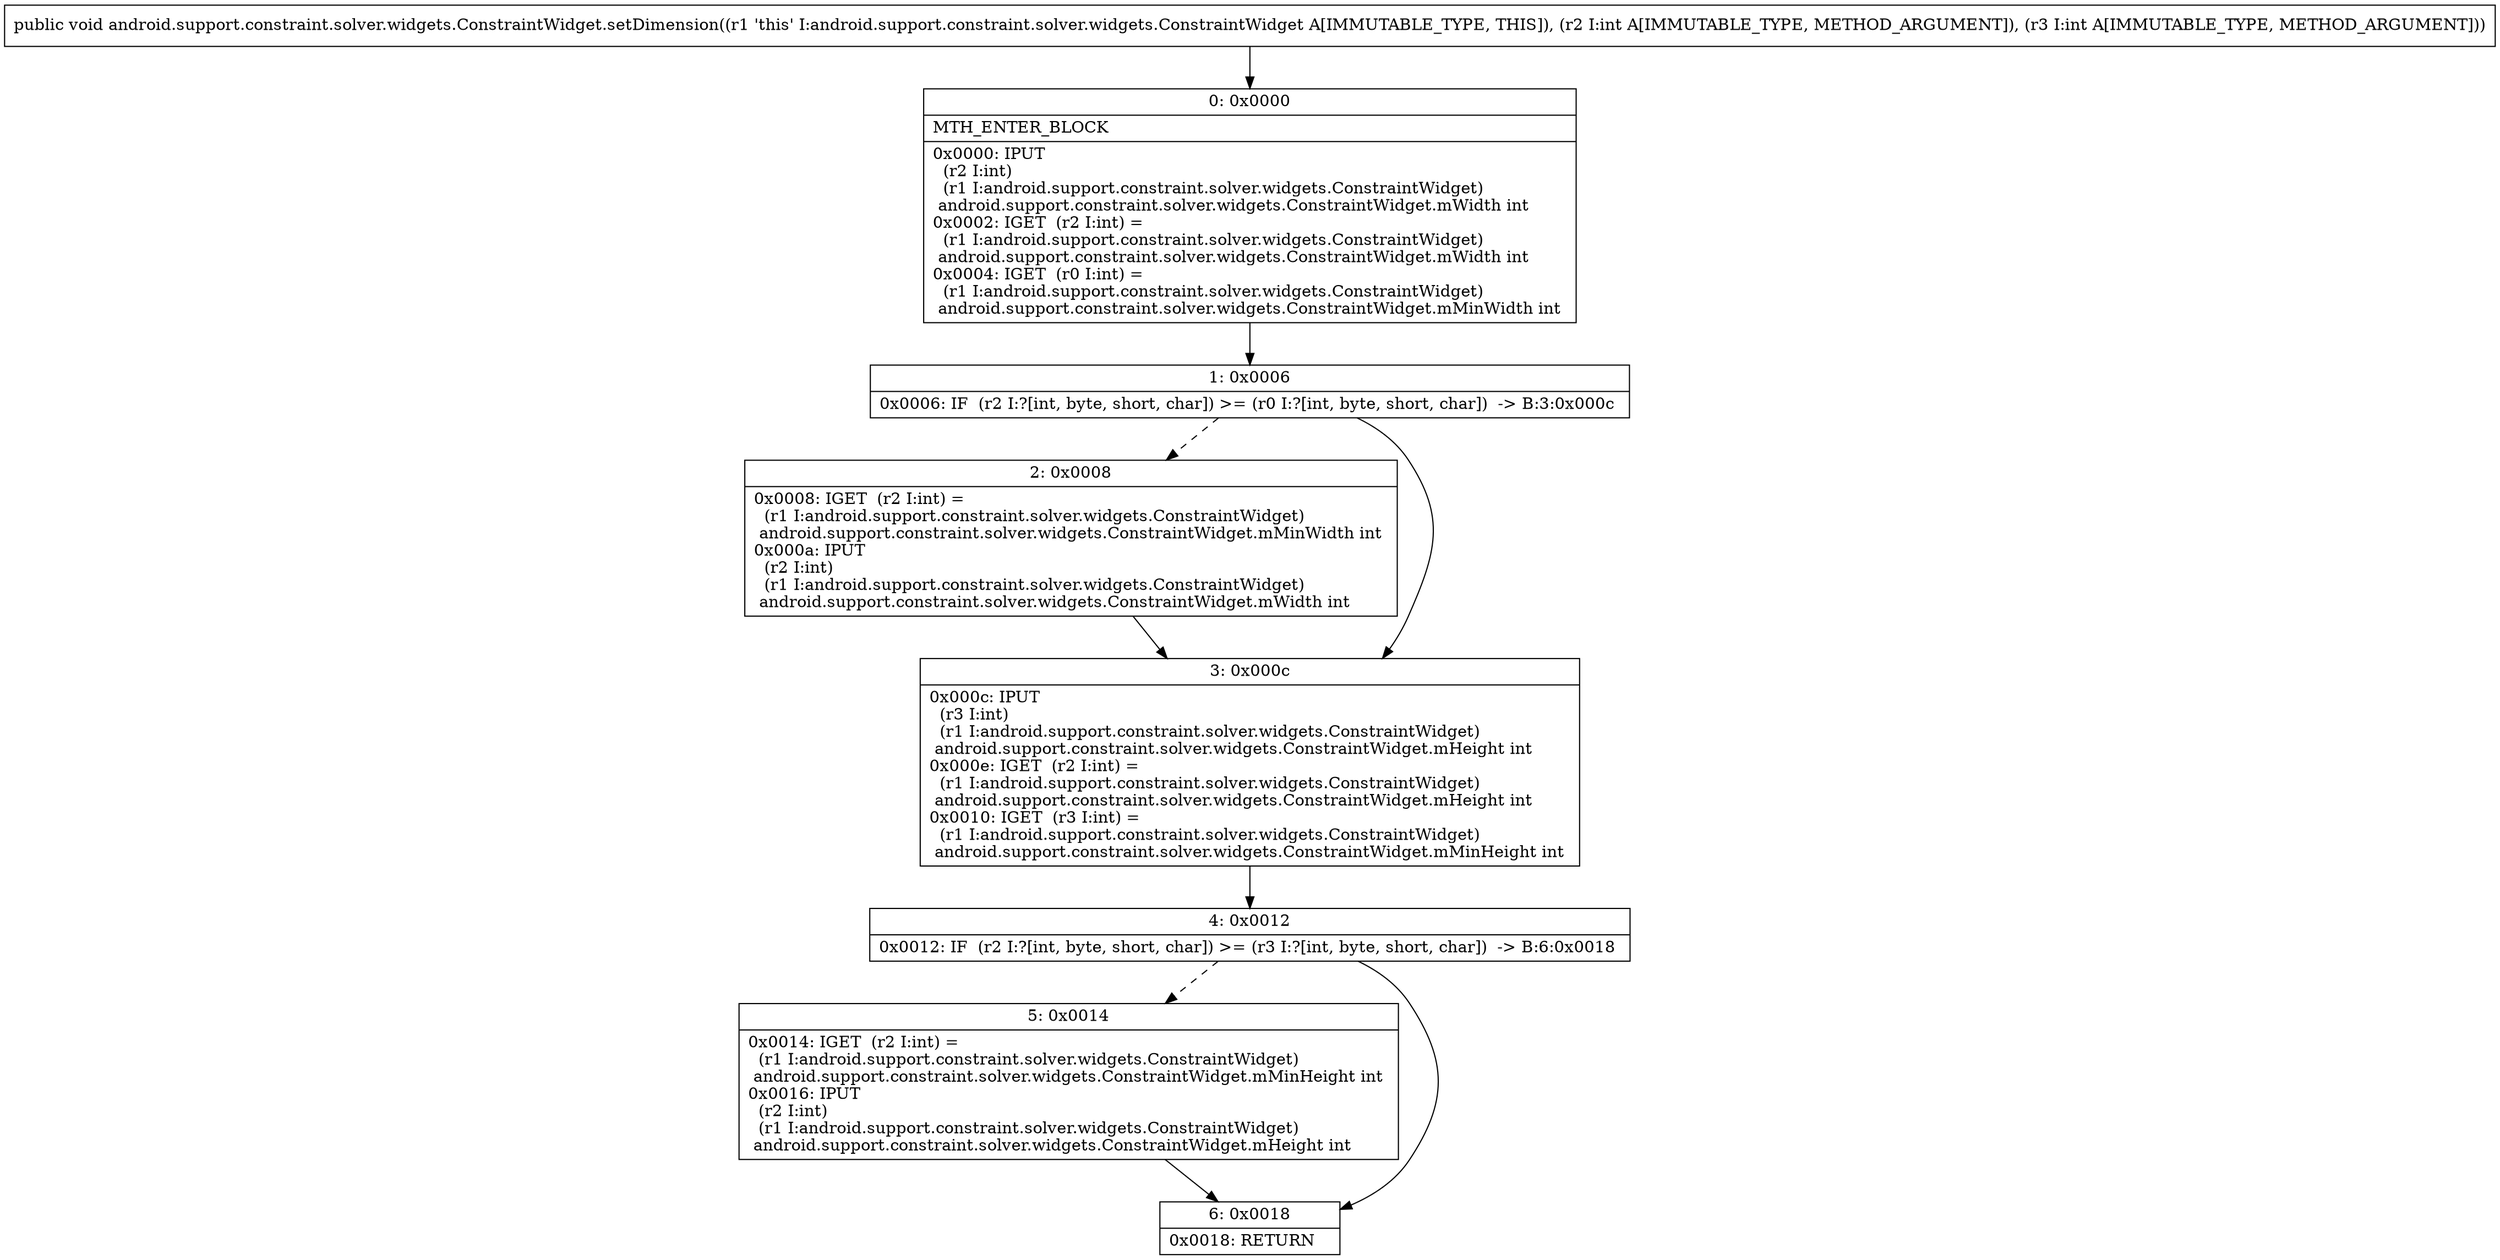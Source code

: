 digraph "CFG forandroid.support.constraint.solver.widgets.ConstraintWidget.setDimension(II)V" {
Node_0 [shape=record,label="{0\:\ 0x0000|MTH_ENTER_BLOCK\l|0x0000: IPUT  \l  (r2 I:int)\l  (r1 I:android.support.constraint.solver.widgets.ConstraintWidget)\l android.support.constraint.solver.widgets.ConstraintWidget.mWidth int \l0x0002: IGET  (r2 I:int) = \l  (r1 I:android.support.constraint.solver.widgets.ConstraintWidget)\l android.support.constraint.solver.widgets.ConstraintWidget.mWidth int \l0x0004: IGET  (r0 I:int) = \l  (r1 I:android.support.constraint.solver.widgets.ConstraintWidget)\l android.support.constraint.solver.widgets.ConstraintWidget.mMinWidth int \l}"];
Node_1 [shape=record,label="{1\:\ 0x0006|0x0006: IF  (r2 I:?[int, byte, short, char]) \>= (r0 I:?[int, byte, short, char])  \-\> B:3:0x000c \l}"];
Node_2 [shape=record,label="{2\:\ 0x0008|0x0008: IGET  (r2 I:int) = \l  (r1 I:android.support.constraint.solver.widgets.ConstraintWidget)\l android.support.constraint.solver.widgets.ConstraintWidget.mMinWidth int \l0x000a: IPUT  \l  (r2 I:int)\l  (r1 I:android.support.constraint.solver.widgets.ConstraintWidget)\l android.support.constraint.solver.widgets.ConstraintWidget.mWidth int \l}"];
Node_3 [shape=record,label="{3\:\ 0x000c|0x000c: IPUT  \l  (r3 I:int)\l  (r1 I:android.support.constraint.solver.widgets.ConstraintWidget)\l android.support.constraint.solver.widgets.ConstraintWidget.mHeight int \l0x000e: IGET  (r2 I:int) = \l  (r1 I:android.support.constraint.solver.widgets.ConstraintWidget)\l android.support.constraint.solver.widgets.ConstraintWidget.mHeight int \l0x0010: IGET  (r3 I:int) = \l  (r1 I:android.support.constraint.solver.widgets.ConstraintWidget)\l android.support.constraint.solver.widgets.ConstraintWidget.mMinHeight int \l}"];
Node_4 [shape=record,label="{4\:\ 0x0012|0x0012: IF  (r2 I:?[int, byte, short, char]) \>= (r3 I:?[int, byte, short, char])  \-\> B:6:0x0018 \l}"];
Node_5 [shape=record,label="{5\:\ 0x0014|0x0014: IGET  (r2 I:int) = \l  (r1 I:android.support.constraint.solver.widgets.ConstraintWidget)\l android.support.constraint.solver.widgets.ConstraintWidget.mMinHeight int \l0x0016: IPUT  \l  (r2 I:int)\l  (r1 I:android.support.constraint.solver.widgets.ConstraintWidget)\l android.support.constraint.solver.widgets.ConstraintWidget.mHeight int \l}"];
Node_6 [shape=record,label="{6\:\ 0x0018|0x0018: RETURN   \l}"];
MethodNode[shape=record,label="{public void android.support.constraint.solver.widgets.ConstraintWidget.setDimension((r1 'this' I:android.support.constraint.solver.widgets.ConstraintWidget A[IMMUTABLE_TYPE, THIS]), (r2 I:int A[IMMUTABLE_TYPE, METHOD_ARGUMENT]), (r3 I:int A[IMMUTABLE_TYPE, METHOD_ARGUMENT])) }"];
MethodNode -> Node_0;
Node_0 -> Node_1;
Node_1 -> Node_2[style=dashed];
Node_1 -> Node_3;
Node_2 -> Node_3;
Node_3 -> Node_4;
Node_4 -> Node_5[style=dashed];
Node_4 -> Node_6;
Node_5 -> Node_6;
}

